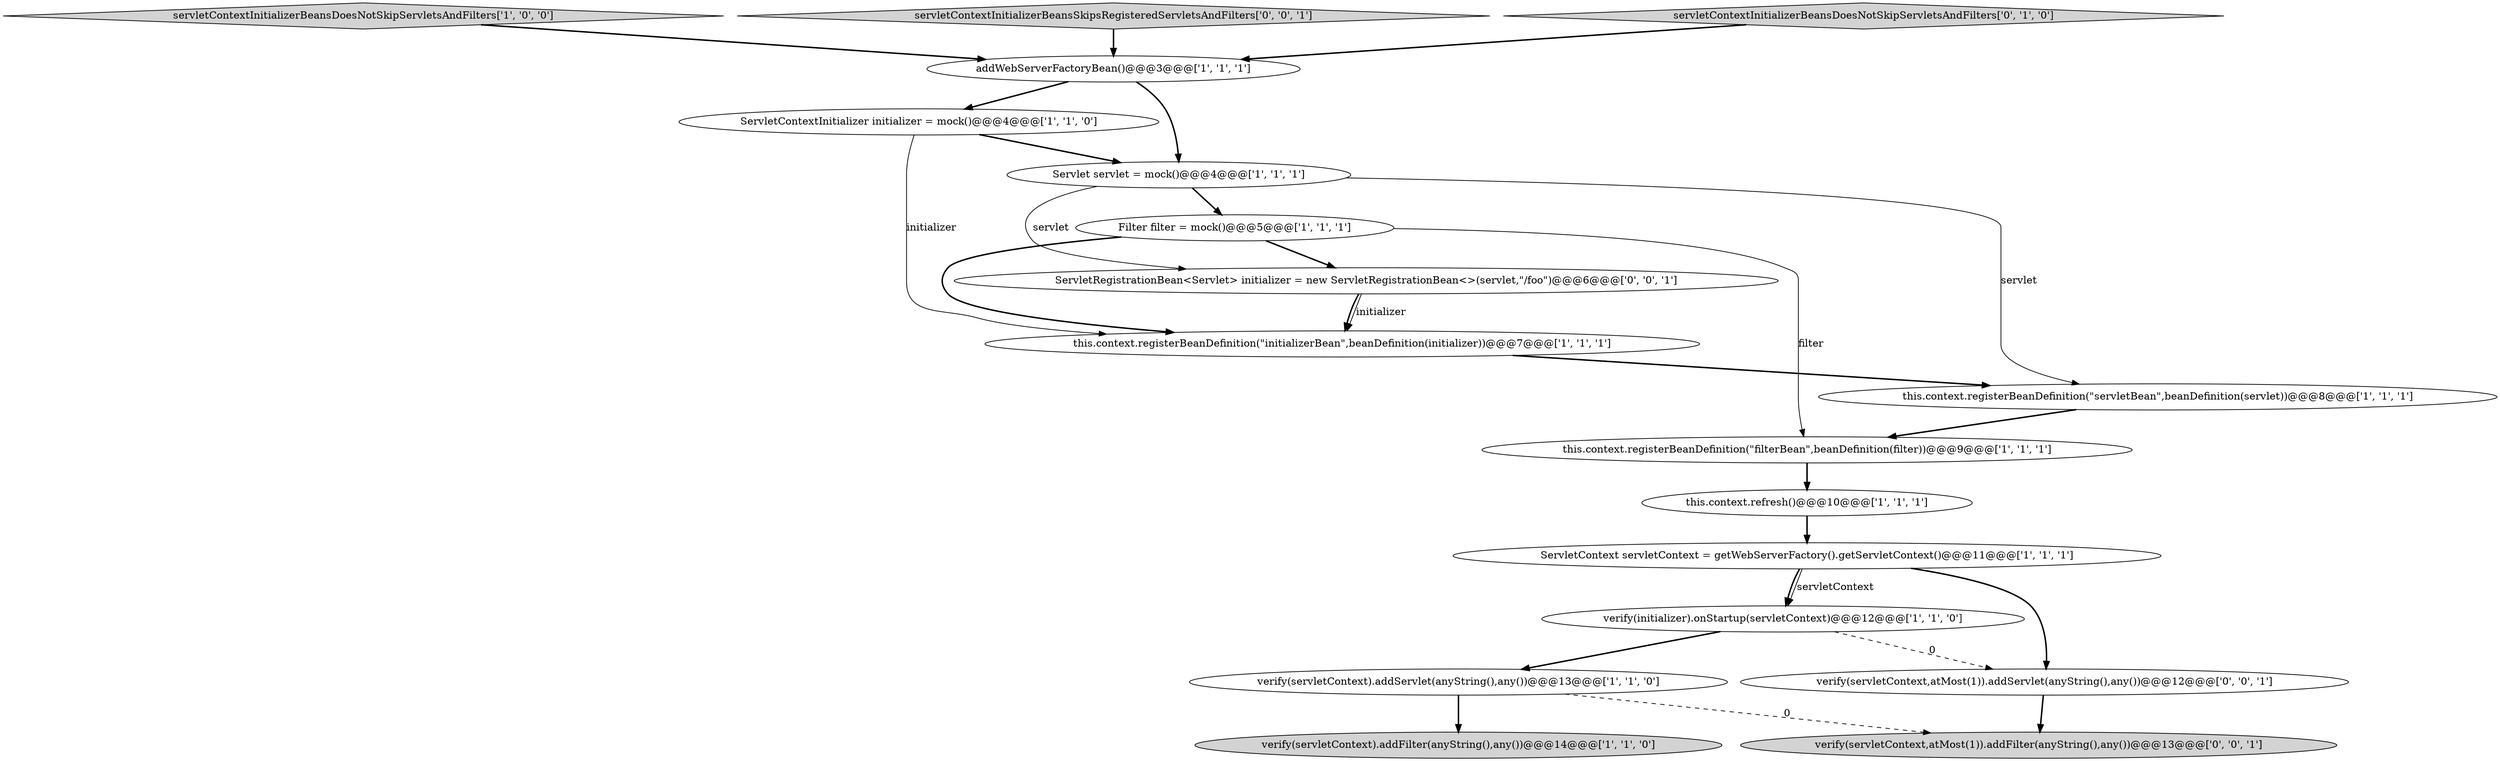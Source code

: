 digraph {
1 [style = filled, label = "this.context.registerBeanDefinition(\"initializerBean\",beanDefinition(initializer))@@@7@@@['1', '1', '1']", fillcolor = white, shape = ellipse image = "AAA0AAABBB1BBB"];
8 [style = filled, label = "servletContextInitializerBeansDoesNotSkipServletsAndFilters['1', '0', '0']", fillcolor = lightgray, shape = diamond image = "AAA0AAABBB1BBB"];
4 [style = filled, label = "this.context.registerBeanDefinition(\"servletBean\",beanDefinition(servlet))@@@8@@@['1', '1', '1']", fillcolor = white, shape = ellipse image = "AAA0AAABBB1BBB"];
14 [style = filled, label = "verify(servletContext,atMost(1)).addFilter(anyString(),any())@@@13@@@['0', '0', '1']", fillcolor = lightgray, shape = ellipse image = "AAA0AAABBB3BBB"];
6 [style = filled, label = "verify(initializer).onStartup(servletContext)@@@12@@@['1', '1', '0']", fillcolor = white, shape = ellipse image = "AAA0AAABBB1BBB"];
7 [style = filled, label = "Servlet servlet = mock()@@@4@@@['1', '1', '1']", fillcolor = white, shape = ellipse image = "AAA0AAABBB1BBB"];
15 [style = filled, label = "servletContextInitializerBeansSkipsRegisteredServletsAndFilters['0', '0', '1']", fillcolor = lightgray, shape = diamond image = "AAA0AAABBB3BBB"];
0 [style = filled, label = "Filter filter = mock()@@@5@@@['1', '1', '1']", fillcolor = white, shape = ellipse image = "AAA0AAABBB1BBB"];
17 [style = filled, label = "verify(servletContext,atMost(1)).addServlet(anyString(),any())@@@12@@@['0', '0', '1']", fillcolor = white, shape = ellipse image = "AAA0AAABBB3BBB"];
9 [style = filled, label = "this.context.registerBeanDefinition(\"filterBean\",beanDefinition(filter))@@@9@@@['1', '1', '1']", fillcolor = white, shape = ellipse image = "AAA0AAABBB1BBB"];
5 [style = filled, label = "ServletContext servletContext = getWebServerFactory().getServletContext()@@@11@@@['1', '1', '1']", fillcolor = white, shape = ellipse image = "AAA0AAABBB1BBB"];
2 [style = filled, label = "ServletContextInitializer initializer = mock()@@@4@@@['1', '1', '0']", fillcolor = white, shape = ellipse image = "AAA0AAABBB1BBB"];
11 [style = filled, label = "addWebServerFactoryBean()@@@3@@@['1', '1', '1']", fillcolor = white, shape = ellipse image = "AAA0AAABBB1BBB"];
13 [style = filled, label = "servletContextInitializerBeansDoesNotSkipServletsAndFilters['0', '1', '0']", fillcolor = lightgray, shape = diamond image = "AAA0AAABBB2BBB"];
12 [style = filled, label = "verify(servletContext).addFilter(anyString(),any())@@@14@@@['1', '1', '0']", fillcolor = lightgray, shape = ellipse image = "AAA0AAABBB1BBB"];
3 [style = filled, label = "this.context.refresh()@@@10@@@['1', '1', '1']", fillcolor = white, shape = ellipse image = "AAA0AAABBB1BBB"];
16 [style = filled, label = "ServletRegistrationBean<Servlet> initializer = new ServletRegistrationBean<>(servlet,\"/foo\")@@@6@@@['0', '0', '1']", fillcolor = white, shape = ellipse image = "AAA0AAABBB3BBB"];
10 [style = filled, label = "verify(servletContext).addServlet(anyString(),any())@@@13@@@['1', '1', '0']", fillcolor = white, shape = ellipse image = "AAA0AAABBB1BBB"];
4->9 [style = bold, label=""];
0->16 [style = bold, label=""];
1->4 [style = bold, label=""];
5->6 [style = solid, label="servletContext"];
7->0 [style = bold, label=""];
6->17 [style = dashed, label="0"];
5->17 [style = bold, label=""];
13->11 [style = bold, label=""];
11->2 [style = bold, label=""];
7->16 [style = solid, label="servlet"];
3->5 [style = bold, label=""];
2->1 [style = solid, label="initializer"];
5->6 [style = bold, label=""];
15->11 [style = bold, label=""];
16->1 [style = bold, label=""];
7->4 [style = solid, label="servlet"];
17->14 [style = bold, label=""];
10->12 [style = bold, label=""];
0->1 [style = bold, label=""];
6->10 [style = bold, label=""];
0->9 [style = solid, label="filter"];
16->1 [style = solid, label="initializer"];
9->3 [style = bold, label=""];
2->7 [style = bold, label=""];
8->11 [style = bold, label=""];
10->14 [style = dashed, label="0"];
11->7 [style = bold, label=""];
}
